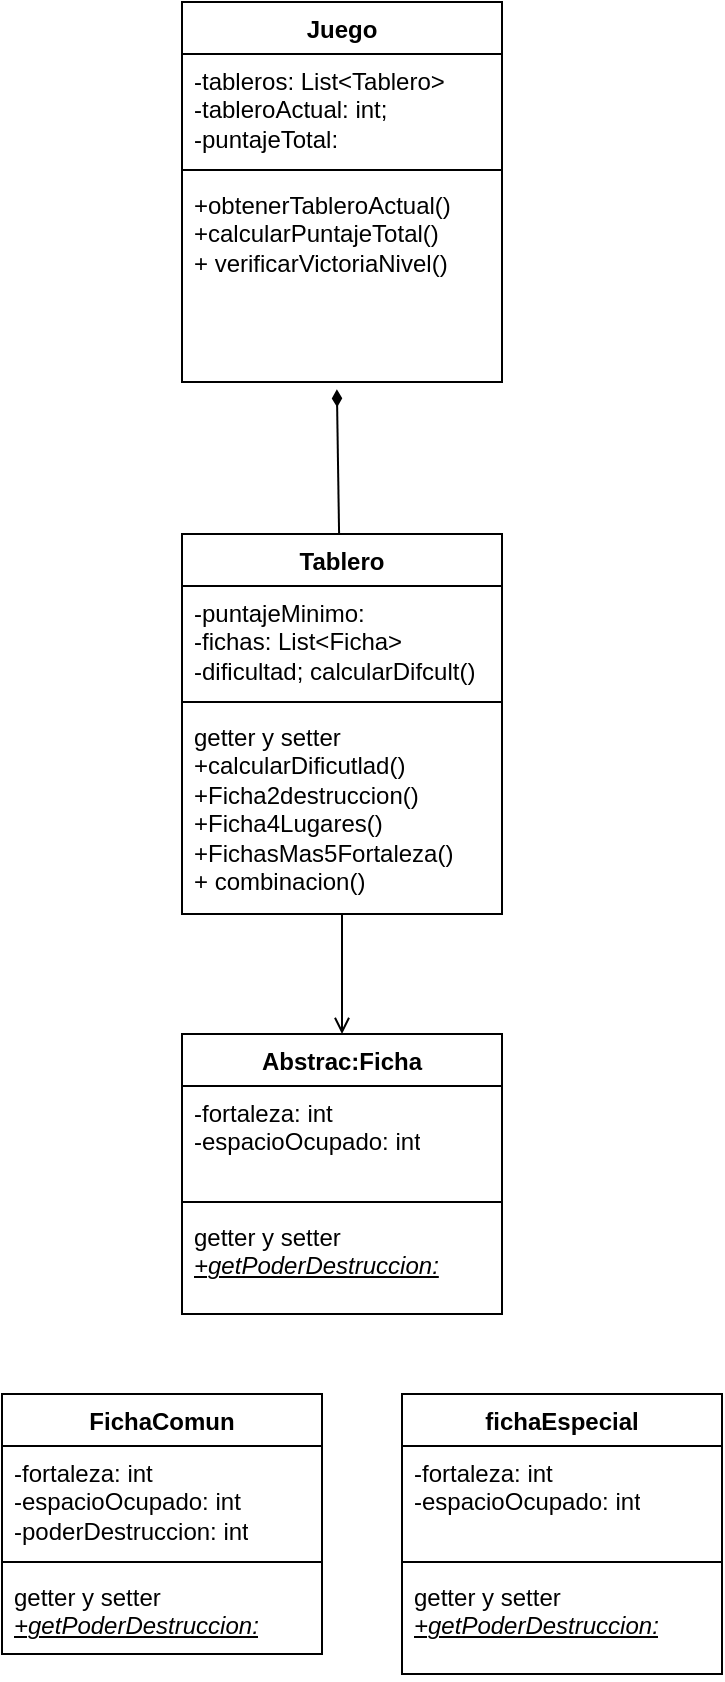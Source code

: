 <mxfile>
    <diagram name="Page-1" id="Yoq3Udv5_SmZgCtCw3vx">
        <mxGraphModel dx="543" dy="289" grid="1" gridSize="10" guides="1" tooltips="1" connect="1" arrows="1" fold="1" page="1" pageScale="1" pageWidth="1169" pageHeight="827" math="0" shadow="0">
            <root>
                <mxCell id="0"/>
                <mxCell id="1" parent="0"/>
                <mxCell id="Wbag11NzgTbSq_kF6JJO-1" value="Abstrac:Ficha" style="swimlane;fontStyle=1;align=center;verticalAlign=top;childLayout=stackLayout;horizontal=1;startSize=26;horizontalStack=0;resizeParent=1;resizeParentMax=0;resizeLast=0;collapsible=1;marginBottom=0;whiteSpace=wrap;html=1;" parent="1" vertex="1">
                    <mxGeometry x="310" y="740" width="160" height="140" as="geometry"/>
                </mxCell>
                <mxCell id="Wbag11NzgTbSq_kF6JJO-2" value="-fortaleza: int&lt;div&gt;-espacioOcupado: int&lt;/div&gt;&lt;div&gt;&lt;br&gt;&lt;/div&gt;" style="text;strokeColor=none;fillColor=none;align=left;verticalAlign=top;spacingLeft=4;spacingRight=4;overflow=hidden;rotatable=0;points=[[0,0.5],[1,0.5]];portConstraint=eastwest;whiteSpace=wrap;html=1;" parent="Wbag11NzgTbSq_kF6JJO-1" vertex="1">
                    <mxGeometry y="26" width="160" height="54" as="geometry"/>
                </mxCell>
                <mxCell id="Wbag11NzgTbSq_kF6JJO-3" value="" style="line;strokeWidth=1;fillColor=none;align=left;verticalAlign=middle;spacingTop=-1;spacingLeft=3;spacingRight=3;rotatable=0;labelPosition=right;points=[];portConstraint=eastwest;strokeColor=inherit;" parent="Wbag11NzgTbSq_kF6JJO-1" vertex="1">
                    <mxGeometry y="80" width="160" height="8" as="geometry"/>
                </mxCell>
                <mxCell id="Wbag11NzgTbSq_kF6JJO-4" value="getter y setter&lt;div&gt;&lt;i&gt;&lt;u&gt;+getPoderDestruccion:&lt;/u&gt;&lt;/i&gt;&amp;nbsp;&lt;/div&gt;" style="text;strokeColor=none;fillColor=none;align=left;verticalAlign=top;spacingLeft=4;spacingRight=4;overflow=hidden;rotatable=0;points=[[0,0.5],[1,0.5]];portConstraint=eastwest;whiteSpace=wrap;html=1;" parent="Wbag11NzgTbSq_kF6JJO-1" vertex="1">
                    <mxGeometry y="88" width="160" height="52" as="geometry"/>
                </mxCell>
                <mxCell id="Wbag11NzgTbSq_kF6JJO-10" value="FichaComun" style="swimlane;fontStyle=1;align=center;verticalAlign=top;childLayout=stackLayout;horizontal=1;startSize=26;horizontalStack=0;resizeParent=1;resizeParentMax=0;resizeLast=0;collapsible=1;marginBottom=0;whiteSpace=wrap;html=1;" parent="1" vertex="1">
                    <mxGeometry x="220" y="920" width="160" height="130" as="geometry"/>
                </mxCell>
                <mxCell id="Wbag11NzgTbSq_kF6JJO-11" value="-fortaleza: int&lt;div&gt;-espacioOcupado: int&lt;/div&gt;&lt;div&gt;-poderDestruccion: int&lt;/div&gt;" style="text;strokeColor=none;fillColor=none;align=left;verticalAlign=top;spacingLeft=4;spacingRight=4;overflow=hidden;rotatable=0;points=[[0,0.5],[1,0.5]];portConstraint=eastwest;whiteSpace=wrap;html=1;" parent="Wbag11NzgTbSq_kF6JJO-10" vertex="1">
                    <mxGeometry y="26" width="160" height="54" as="geometry"/>
                </mxCell>
                <mxCell id="Wbag11NzgTbSq_kF6JJO-12" value="" style="line;strokeWidth=1;fillColor=none;align=left;verticalAlign=middle;spacingTop=-1;spacingLeft=3;spacingRight=3;rotatable=0;labelPosition=right;points=[];portConstraint=eastwest;strokeColor=inherit;" parent="Wbag11NzgTbSq_kF6JJO-10" vertex="1">
                    <mxGeometry y="80" width="160" height="8" as="geometry"/>
                </mxCell>
                <mxCell id="Wbag11NzgTbSq_kF6JJO-13" value="getter y setter&lt;div&gt;&lt;i&gt;&lt;u&gt;+getPoderDestruccion:&lt;/u&gt;&lt;/i&gt;&lt;br&gt;&lt;/div&gt;" style="text;strokeColor=none;fillColor=none;align=left;verticalAlign=top;spacingLeft=4;spacingRight=4;overflow=hidden;rotatable=0;points=[[0,0.5],[1,0.5]];portConstraint=eastwest;whiteSpace=wrap;html=1;" parent="Wbag11NzgTbSq_kF6JJO-10" vertex="1">
                    <mxGeometry y="88" width="160" height="42" as="geometry"/>
                </mxCell>
                <mxCell id="Wbag11NzgTbSq_kF6JJO-14" value="fichaEspecial" style="swimlane;fontStyle=1;align=center;verticalAlign=top;childLayout=stackLayout;horizontal=1;startSize=26;horizontalStack=0;resizeParent=1;resizeParentMax=0;resizeLast=0;collapsible=1;marginBottom=0;whiteSpace=wrap;html=1;" parent="1" vertex="1">
                    <mxGeometry x="420" y="920" width="160" height="140" as="geometry"/>
                </mxCell>
                <mxCell id="Wbag11NzgTbSq_kF6JJO-15" value="-fortaleza: int&lt;div&gt;-espacioOcupado: int&lt;/div&gt;&lt;div&gt;&lt;br&gt;&lt;/div&gt;" style="text;strokeColor=none;fillColor=none;align=left;verticalAlign=top;spacingLeft=4;spacingRight=4;overflow=hidden;rotatable=0;points=[[0,0.5],[1,0.5]];portConstraint=eastwest;whiteSpace=wrap;html=1;" parent="Wbag11NzgTbSq_kF6JJO-14" vertex="1">
                    <mxGeometry y="26" width="160" height="54" as="geometry"/>
                </mxCell>
                <mxCell id="Wbag11NzgTbSq_kF6JJO-16" value="" style="line;strokeWidth=1;fillColor=none;align=left;verticalAlign=middle;spacingTop=-1;spacingLeft=3;spacingRight=3;rotatable=0;labelPosition=right;points=[];portConstraint=eastwest;strokeColor=inherit;" parent="Wbag11NzgTbSq_kF6JJO-14" vertex="1">
                    <mxGeometry y="80" width="160" height="8" as="geometry"/>
                </mxCell>
                <mxCell id="Wbag11NzgTbSq_kF6JJO-17" value="getter y setter&lt;div&gt;&lt;i&gt;&lt;u&gt;+getPoderDestruccion:&lt;/u&gt;&lt;/i&gt;&lt;br&gt;&lt;/div&gt;" style="text;strokeColor=none;fillColor=none;align=left;verticalAlign=top;spacingLeft=4;spacingRight=4;overflow=hidden;rotatable=0;points=[[0,0.5],[1,0.5]];portConstraint=eastwest;whiteSpace=wrap;html=1;" parent="Wbag11NzgTbSq_kF6JJO-14" vertex="1">
                    <mxGeometry y="88" width="160" height="52" as="geometry"/>
                </mxCell>
                <mxCell id="4" style="edgeStyle=none;html=1;entryX=0.5;entryY=0;entryDx=0;entryDy=0;endArrow=open;endFill=0;" edge="1" parent="1" source="Wbag11NzgTbSq_kF6JJO-18" target="Wbag11NzgTbSq_kF6JJO-1">
                    <mxGeometry relative="1" as="geometry"/>
                </mxCell>
                <mxCell id="Wbag11NzgTbSq_kF6JJO-18" value="Tablero" style="swimlane;fontStyle=1;align=center;verticalAlign=top;childLayout=stackLayout;horizontal=1;startSize=26;horizontalStack=0;resizeParent=1;resizeParentMax=0;resizeLast=0;collapsible=1;marginBottom=0;whiteSpace=wrap;html=1;" parent="1" vertex="1">
                    <mxGeometry x="310" y="490" width="160" height="190" as="geometry"/>
                </mxCell>
                <mxCell id="Wbag11NzgTbSq_kF6JJO-19" value="&lt;div&gt;-puntajeMinimo:&lt;/div&gt;&lt;div&gt;-fichas: List&amp;lt;Ficha&amp;gt;&lt;/div&gt;&lt;div&gt;-dificultad; calcularDifcult()&lt;/div&gt;" style="text;strokeColor=none;fillColor=none;align=left;verticalAlign=top;spacingLeft=4;spacingRight=4;overflow=hidden;rotatable=0;points=[[0,0.5],[1,0.5]];portConstraint=eastwest;whiteSpace=wrap;html=1;" parent="Wbag11NzgTbSq_kF6JJO-18" vertex="1">
                    <mxGeometry y="26" width="160" height="54" as="geometry"/>
                </mxCell>
                <mxCell id="Wbag11NzgTbSq_kF6JJO-20" value="" style="line;strokeWidth=1;fillColor=none;align=left;verticalAlign=middle;spacingTop=-1;spacingLeft=3;spacingRight=3;rotatable=0;labelPosition=right;points=[];portConstraint=eastwest;strokeColor=inherit;" parent="Wbag11NzgTbSq_kF6JJO-18" vertex="1">
                    <mxGeometry y="80" width="160" height="8" as="geometry"/>
                </mxCell>
                <mxCell id="Wbag11NzgTbSq_kF6JJO-21" value="getter y setter&lt;div&gt;+calcularDificutlad()&lt;/div&gt;&lt;div&gt;+Ficha2destruccion()&lt;/div&gt;&lt;div&gt;+Ficha4Lugares()&lt;/div&gt;&lt;div&gt;+FichasMas5Fortaleza()&lt;/div&gt;&lt;div&gt;+ combinacion()&amp;nbsp;&lt;/div&gt;" style="text;strokeColor=none;fillColor=none;align=left;verticalAlign=top;spacingLeft=4;spacingRight=4;overflow=hidden;rotatable=0;points=[[0,0.5],[1,0.5]];portConstraint=eastwest;whiteSpace=wrap;html=1;" parent="Wbag11NzgTbSq_kF6JJO-18" vertex="1">
                    <mxGeometry y="88" width="160" height="102" as="geometry"/>
                </mxCell>
                <mxCell id="Wbag11NzgTbSq_kF6JJO-23" value="Juego" style="swimlane;fontStyle=1;align=center;verticalAlign=top;childLayout=stackLayout;horizontal=1;startSize=26;horizontalStack=0;resizeParent=1;resizeParentMax=0;resizeLast=0;collapsible=1;marginBottom=0;whiteSpace=wrap;html=1;" parent="1" vertex="1">
                    <mxGeometry x="310" y="224" width="160" height="190" as="geometry"/>
                </mxCell>
                <mxCell id="Wbag11NzgTbSq_kF6JJO-24" value="&lt;div&gt;-tableros: List&amp;lt;Tablero&amp;gt;&lt;/div&gt;&lt;div&gt;-tableroActual: int;&lt;/div&gt;&lt;div&gt;-puntajeTotal:&lt;/div&gt;" style="text;strokeColor=none;fillColor=none;align=left;verticalAlign=top;spacingLeft=4;spacingRight=4;overflow=hidden;rotatable=0;points=[[0,0.5],[1,0.5]];portConstraint=eastwest;whiteSpace=wrap;html=1;" parent="Wbag11NzgTbSq_kF6JJO-23" vertex="1">
                    <mxGeometry y="26" width="160" height="54" as="geometry"/>
                </mxCell>
                <mxCell id="Wbag11NzgTbSq_kF6JJO-25" value="" style="line;strokeWidth=1;fillColor=none;align=left;verticalAlign=middle;spacingTop=-1;spacingLeft=3;spacingRight=3;rotatable=0;labelPosition=right;points=[];portConstraint=eastwest;strokeColor=inherit;" parent="Wbag11NzgTbSq_kF6JJO-23" vertex="1">
                    <mxGeometry y="80" width="160" height="8" as="geometry"/>
                </mxCell>
                <mxCell id="Wbag11NzgTbSq_kF6JJO-26" value="+obtenerTableroActual()&lt;div&gt;+calcularPuntajeTotal()&lt;/div&gt;&lt;div&gt;+ verificarVictoriaNivel()&lt;/div&gt;" style="text;strokeColor=none;fillColor=none;align=left;verticalAlign=top;spacingLeft=4;spacingRight=4;overflow=hidden;rotatable=0;points=[[0,0.5],[1,0.5]];portConstraint=eastwest;whiteSpace=wrap;html=1;" parent="Wbag11NzgTbSq_kF6JJO-23" vertex="1">
                    <mxGeometry y="88" width="160" height="102" as="geometry"/>
                </mxCell>
                <mxCell id="3" style="edgeStyle=none;html=1;entryX=0.484;entryY=1.036;entryDx=0;entryDy=0;entryPerimeter=0;endArrow=diamondThin;endFill=1;" edge="1" parent="1" source="Wbag11NzgTbSq_kF6JJO-18" target="Wbag11NzgTbSq_kF6JJO-26">
                    <mxGeometry relative="1" as="geometry"/>
                </mxCell>
            </root>
        </mxGraphModel>
    </diagram>
</mxfile>